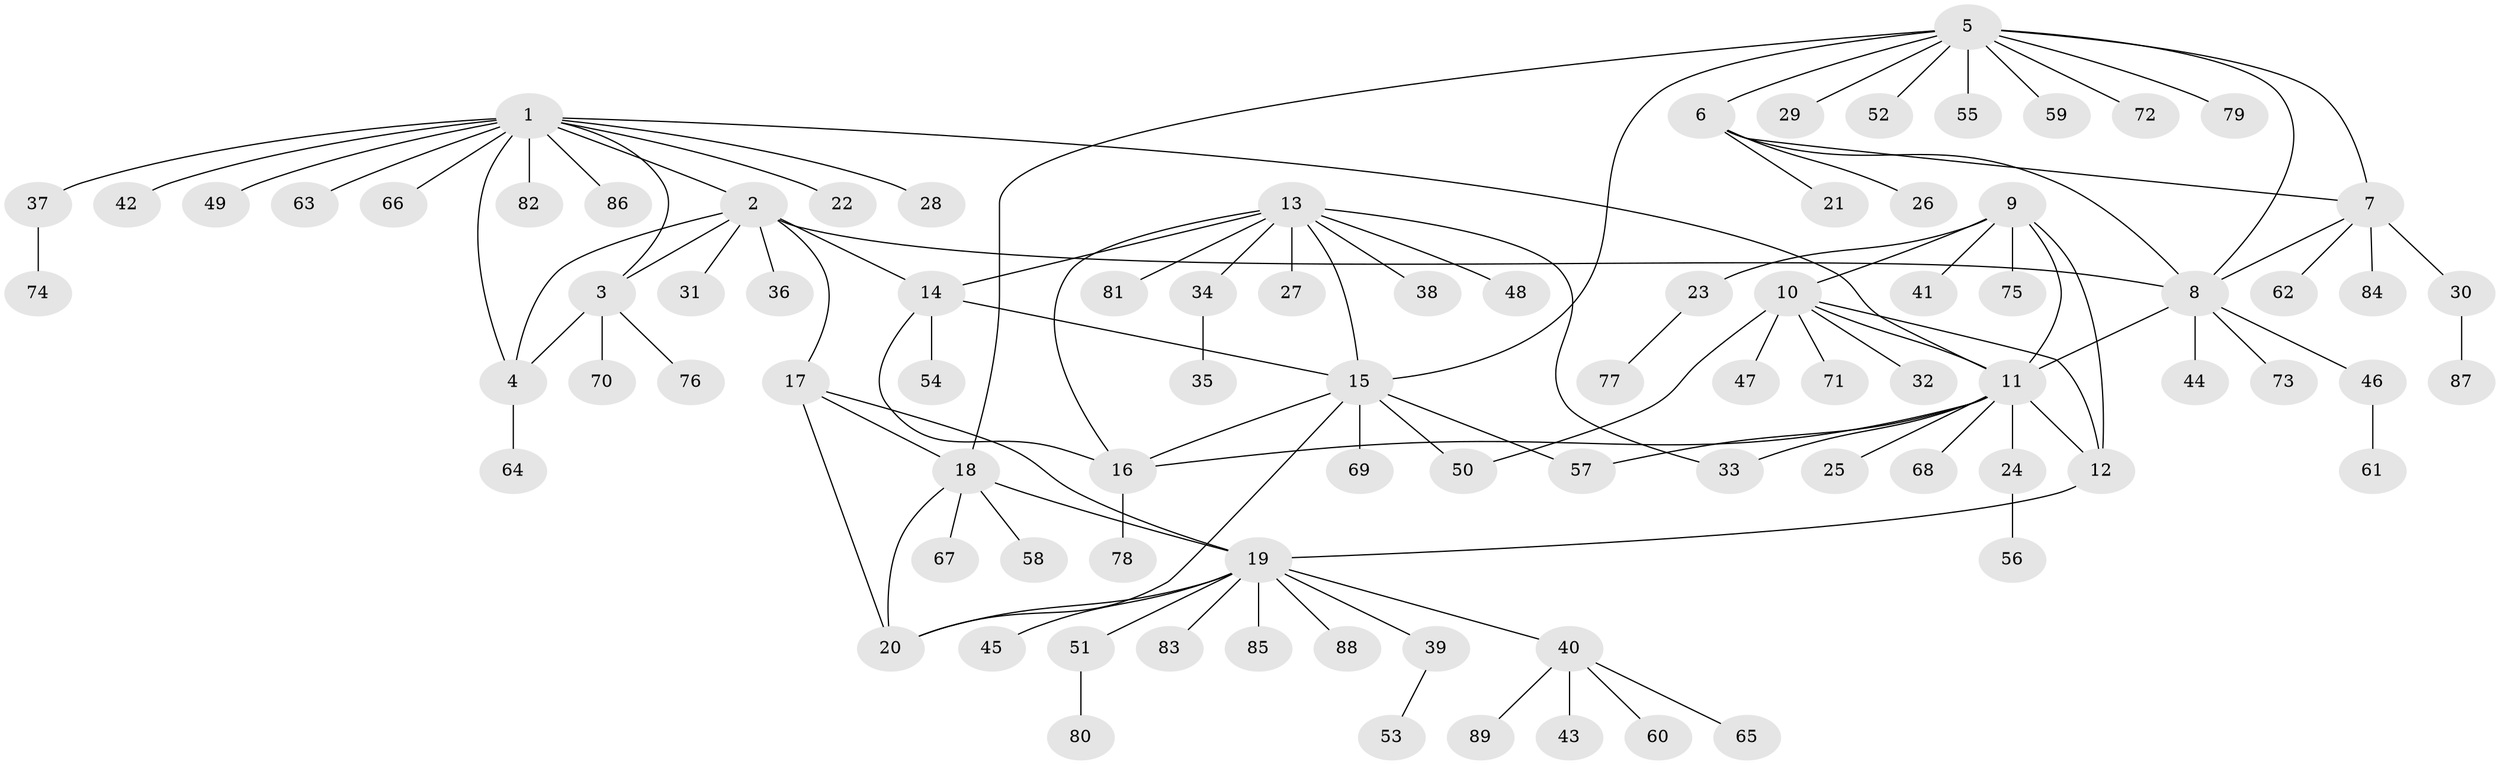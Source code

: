 // coarse degree distribution, {6: 0.044444444444444446, 7: 0.06666666666666667, 4: 0.15555555555555556, 3: 0.044444444444444446, 5: 0.08888888888888889, 9: 0.044444444444444446, 1: 0.5111111111111111, 2: 0.044444444444444446}
// Generated by graph-tools (version 1.1) at 2025/52/03/04/25 22:52:47]
// undirected, 89 vertices, 112 edges
graph export_dot {
  node [color=gray90,style=filled];
  1;
  2;
  3;
  4;
  5;
  6;
  7;
  8;
  9;
  10;
  11;
  12;
  13;
  14;
  15;
  16;
  17;
  18;
  19;
  20;
  21;
  22;
  23;
  24;
  25;
  26;
  27;
  28;
  29;
  30;
  31;
  32;
  33;
  34;
  35;
  36;
  37;
  38;
  39;
  40;
  41;
  42;
  43;
  44;
  45;
  46;
  47;
  48;
  49;
  50;
  51;
  52;
  53;
  54;
  55;
  56;
  57;
  58;
  59;
  60;
  61;
  62;
  63;
  64;
  65;
  66;
  67;
  68;
  69;
  70;
  71;
  72;
  73;
  74;
  75;
  76;
  77;
  78;
  79;
  80;
  81;
  82;
  83;
  84;
  85;
  86;
  87;
  88;
  89;
  1 -- 2;
  1 -- 3;
  1 -- 4;
  1 -- 11;
  1 -- 22;
  1 -- 28;
  1 -- 37;
  1 -- 42;
  1 -- 49;
  1 -- 63;
  1 -- 66;
  1 -- 82;
  1 -- 86;
  2 -- 3;
  2 -- 4;
  2 -- 8;
  2 -- 14;
  2 -- 17;
  2 -- 31;
  2 -- 36;
  3 -- 4;
  3 -- 70;
  3 -- 76;
  4 -- 64;
  5 -- 6;
  5 -- 7;
  5 -- 8;
  5 -- 15;
  5 -- 18;
  5 -- 29;
  5 -- 52;
  5 -- 55;
  5 -- 59;
  5 -- 72;
  5 -- 79;
  6 -- 7;
  6 -- 8;
  6 -- 21;
  6 -- 26;
  7 -- 8;
  7 -- 30;
  7 -- 62;
  7 -- 84;
  8 -- 11;
  8 -- 44;
  8 -- 46;
  8 -- 73;
  9 -- 10;
  9 -- 11;
  9 -- 12;
  9 -- 23;
  9 -- 41;
  9 -- 75;
  10 -- 11;
  10 -- 12;
  10 -- 32;
  10 -- 47;
  10 -- 50;
  10 -- 71;
  11 -- 12;
  11 -- 16;
  11 -- 24;
  11 -- 25;
  11 -- 33;
  11 -- 57;
  11 -- 68;
  12 -- 19;
  13 -- 14;
  13 -- 15;
  13 -- 16;
  13 -- 27;
  13 -- 33;
  13 -- 34;
  13 -- 38;
  13 -- 48;
  13 -- 81;
  14 -- 15;
  14 -- 16;
  14 -- 54;
  15 -- 16;
  15 -- 20;
  15 -- 50;
  15 -- 57;
  15 -- 69;
  16 -- 78;
  17 -- 18;
  17 -- 19;
  17 -- 20;
  18 -- 19;
  18 -- 20;
  18 -- 58;
  18 -- 67;
  19 -- 20;
  19 -- 39;
  19 -- 40;
  19 -- 45;
  19 -- 51;
  19 -- 83;
  19 -- 85;
  19 -- 88;
  23 -- 77;
  24 -- 56;
  30 -- 87;
  34 -- 35;
  37 -- 74;
  39 -- 53;
  40 -- 43;
  40 -- 60;
  40 -- 65;
  40 -- 89;
  46 -- 61;
  51 -- 80;
}
